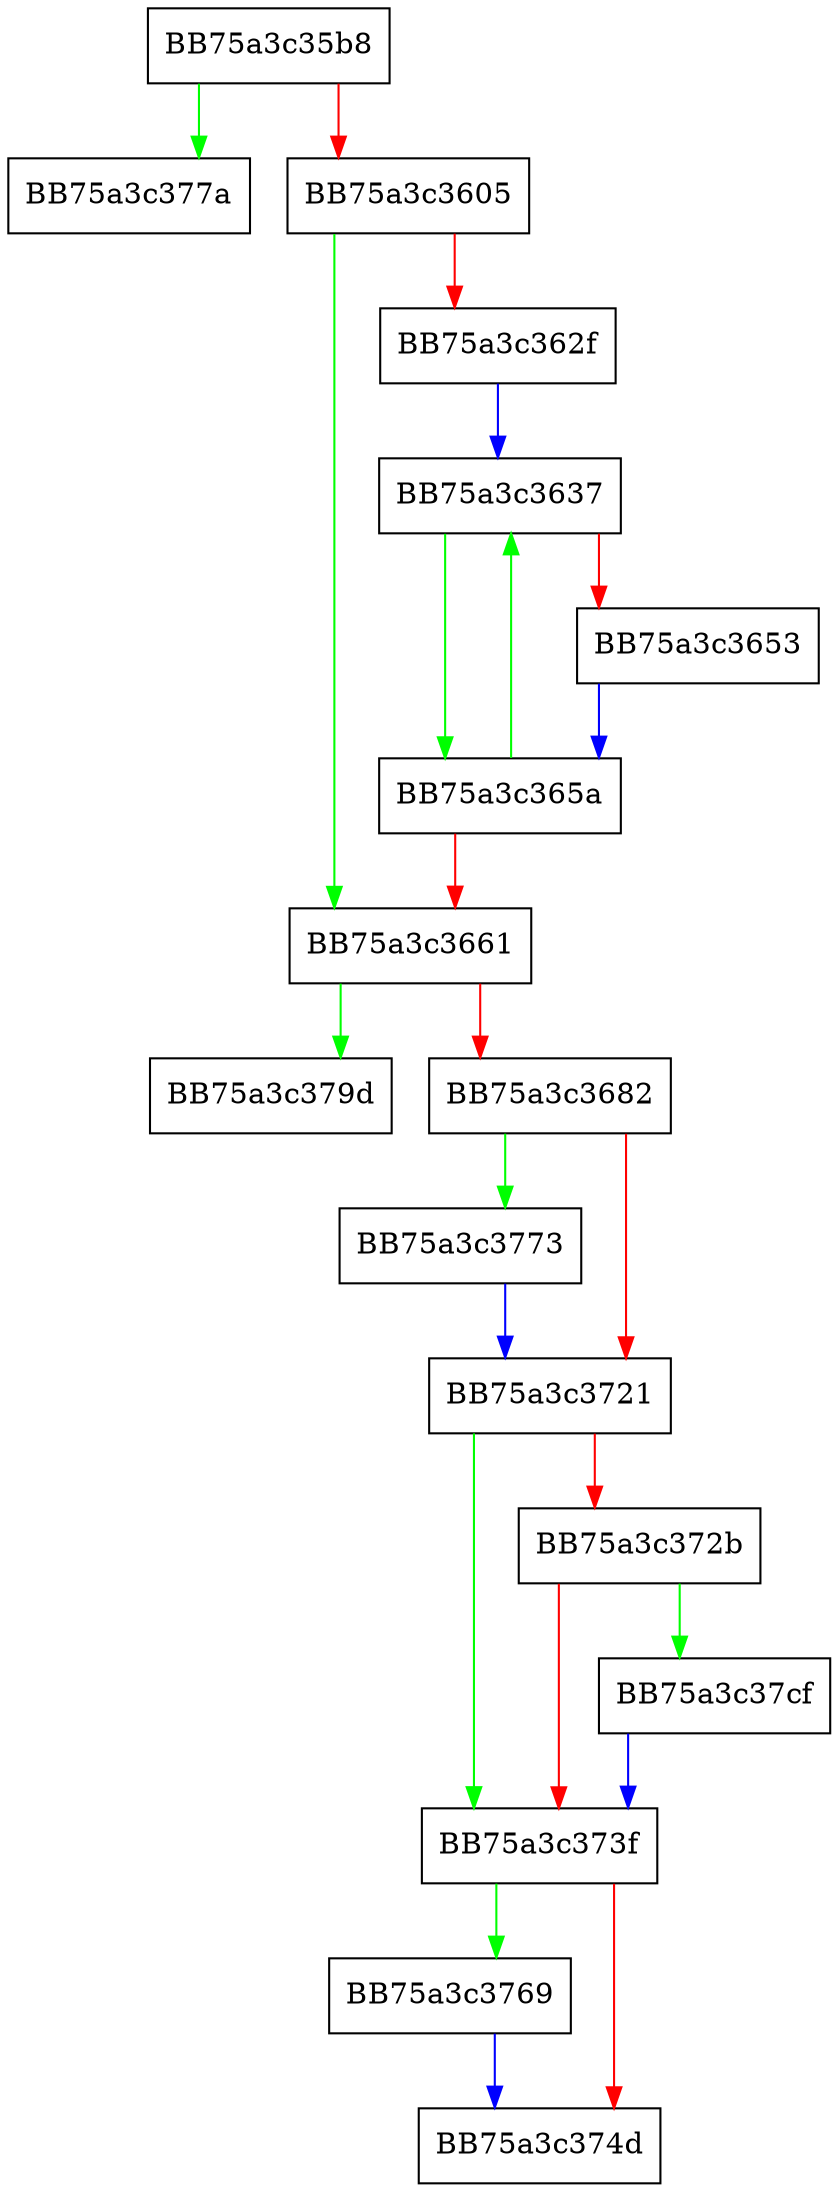 digraph DynamicModule {
  node [shape="box"];
  graph [splines=ortho];
  BB75a3c35b8 -> BB75a3c377a [color="green"];
  BB75a3c35b8 -> BB75a3c3605 [color="red"];
  BB75a3c3605 -> BB75a3c3661 [color="green"];
  BB75a3c3605 -> BB75a3c362f [color="red"];
  BB75a3c362f -> BB75a3c3637 [color="blue"];
  BB75a3c3637 -> BB75a3c365a [color="green"];
  BB75a3c3637 -> BB75a3c3653 [color="red"];
  BB75a3c3653 -> BB75a3c365a [color="blue"];
  BB75a3c365a -> BB75a3c3637 [color="green"];
  BB75a3c365a -> BB75a3c3661 [color="red"];
  BB75a3c3661 -> BB75a3c379d [color="green"];
  BB75a3c3661 -> BB75a3c3682 [color="red"];
  BB75a3c3682 -> BB75a3c3773 [color="green"];
  BB75a3c3682 -> BB75a3c3721 [color="red"];
  BB75a3c3721 -> BB75a3c373f [color="green"];
  BB75a3c3721 -> BB75a3c372b [color="red"];
  BB75a3c372b -> BB75a3c37cf [color="green"];
  BB75a3c372b -> BB75a3c373f [color="red"];
  BB75a3c373f -> BB75a3c3769 [color="green"];
  BB75a3c373f -> BB75a3c374d [color="red"];
  BB75a3c3769 -> BB75a3c374d [color="blue"];
  BB75a3c3773 -> BB75a3c3721 [color="blue"];
  BB75a3c37cf -> BB75a3c373f [color="blue"];
}